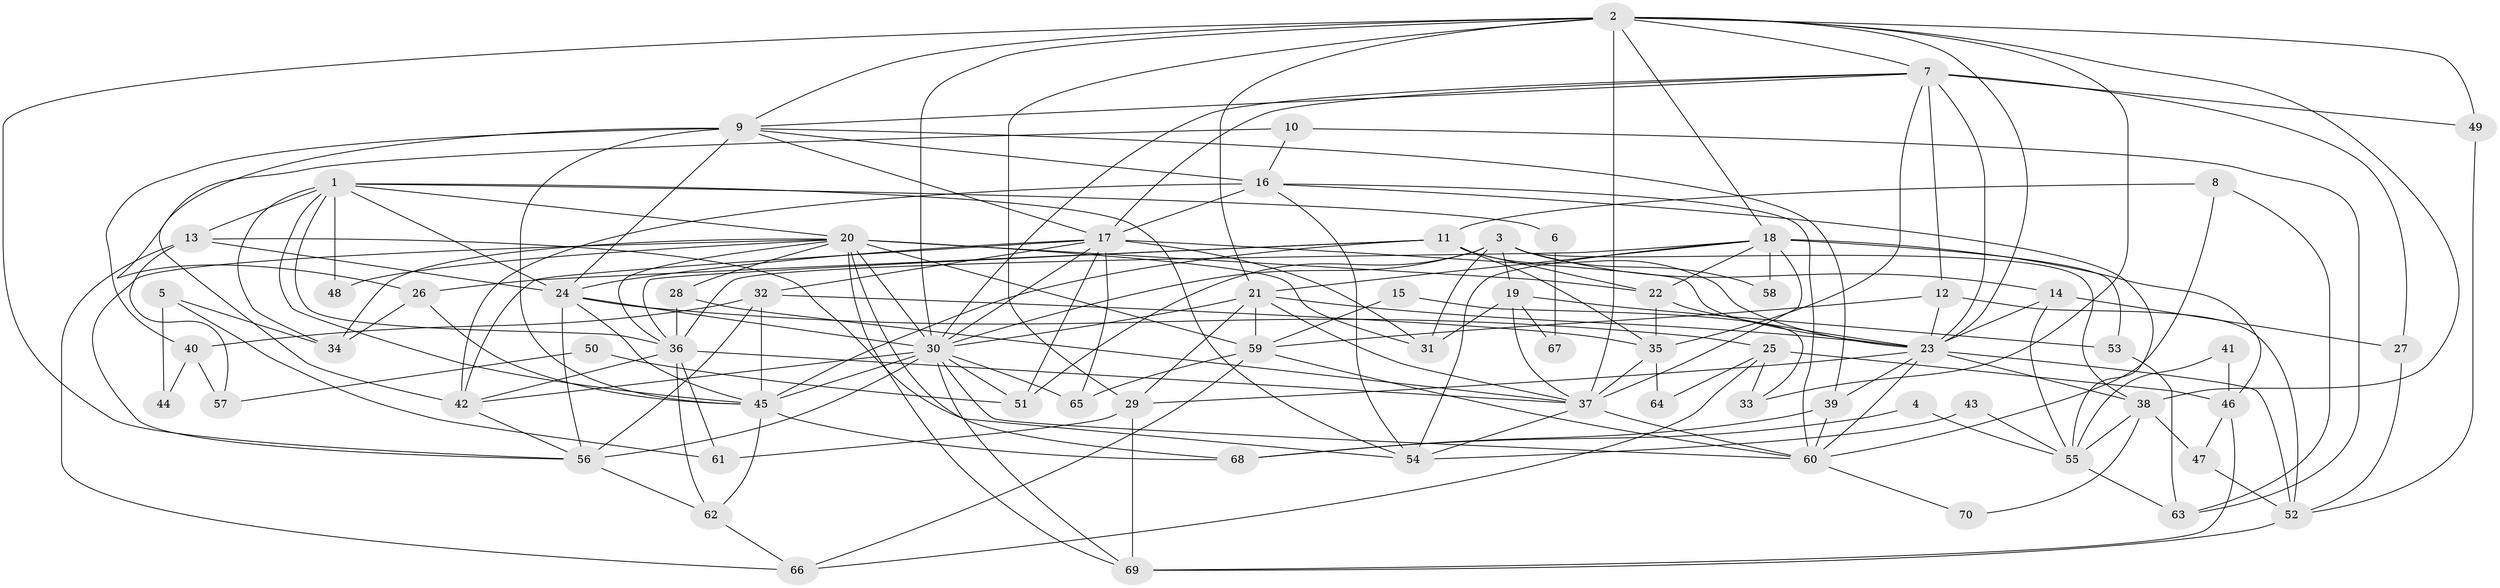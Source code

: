 // original degree distribution, {6: 0.11510791366906475, 3: 0.22302158273381295, 5: 0.2014388489208633, 2: 0.18705035971223022, 4: 0.2302158273381295, 7: 0.02158273381294964, 9: 0.014388489208633094, 8: 0.007194244604316547}
// Generated by graph-tools (version 1.1) at 2025/36/03/09/25 02:36:19]
// undirected, 70 vertices, 184 edges
graph export_dot {
graph [start="1"]
  node [color=gray90,style=filled];
  1;
  2;
  3;
  4;
  5;
  6;
  7;
  8;
  9;
  10;
  11;
  12;
  13;
  14;
  15;
  16;
  17;
  18;
  19;
  20;
  21;
  22;
  23;
  24;
  25;
  26;
  27;
  28;
  29;
  30;
  31;
  32;
  33;
  34;
  35;
  36;
  37;
  38;
  39;
  40;
  41;
  42;
  43;
  44;
  45;
  46;
  47;
  48;
  49;
  50;
  51;
  52;
  53;
  54;
  55;
  56;
  57;
  58;
  59;
  60;
  61;
  62;
  63;
  64;
  65;
  66;
  67;
  68;
  69;
  70;
  1 -- 6 [weight=2.0];
  1 -- 13 [weight=1.0];
  1 -- 20 [weight=1.0];
  1 -- 24 [weight=1.0];
  1 -- 34 [weight=2.0];
  1 -- 36 [weight=1.0];
  1 -- 45 [weight=1.0];
  1 -- 48 [weight=1.0];
  1 -- 54 [weight=1.0];
  2 -- 7 [weight=1.0];
  2 -- 9 [weight=1.0];
  2 -- 18 [weight=1.0];
  2 -- 21 [weight=1.0];
  2 -- 23 [weight=1.0];
  2 -- 29 [weight=2.0];
  2 -- 30 [weight=1.0];
  2 -- 33 [weight=1.0];
  2 -- 37 [weight=1.0];
  2 -- 38 [weight=1.0];
  2 -- 49 [weight=1.0];
  2 -- 56 [weight=1.0];
  3 -- 14 [weight=1.0];
  3 -- 19 [weight=1.0];
  3 -- 30 [weight=1.0];
  3 -- 31 [weight=1.0];
  3 -- 38 [weight=1.0];
  3 -- 51 [weight=1.0];
  3 -- 58 [weight=1.0];
  4 -- 55 [weight=1.0];
  4 -- 68 [weight=1.0];
  5 -- 34 [weight=1.0];
  5 -- 44 [weight=1.0];
  5 -- 61 [weight=1.0];
  6 -- 67 [weight=1.0];
  7 -- 9 [weight=1.0];
  7 -- 12 [weight=1.0];
  7 -- 17 [weight=1.0];
  7 -- 23 [weight=2.0];
  7 -- 27 [weight=1.0];
  7 -- 30 [weight=1.0];
  7 -- 35 [weight=1.0];
  7 -- 49 [weight=1.0];
  8 -- 11 [weight=1.0];
  8 -- 60 [weight=1.0];
  8 -- 63 [weight=1.0];
  9 -- 16 [weight=1.0];
  9 -- 17 [weight=1.0];
  9 -- 24 [weight=1.0];
  9 -- 26 [weight=1.0];
  9 -- 39 [weight=1.0];
  9 -- 40 [weight=1.0];
  9 -- 45 [weight=2.0];
  10 -- 16 [weight=1.0];
  10 -- 42 [weight=1.0];
  10 -- 63 [weight=1.0];
  11 -- 22 [weight=1.0];
  11 -- 23 [weight=1.0];
  11 -- 26 [weight=1.0];
  11 -- 35 [weight=1.0];
  11 -- 36 [weight=1.0];
  11 -- 45 [weight=1.0];
  12 -- 23 [weight=1.0];
  12 -- 52 [weight=1.0];
  12 -- 59 [weight=1.0];
  13 -- 24 [weight=1.0];
  13 -- 54 [weight=1.0];
  13 -- 57 [weight=1.0];
  13 -- 66 [weight=1.0];
  14 -- 23 [weight=1.0];
  14 -- 27 [weight=1.0];
  14 -- 55 [weight=1.0];
  15 -- 33 [weight=1.0];
  15 -- 59 [weight=1.0];
  16 -- 17 [weight=2.0];
  16 -- 42 [weight=2.0];
  16 -- 54 [weight=1.0];
  16 -- 55 [weight=1.0];
  16 -- 60 [weight=1.0];
  17 -- 23 [weight=1.0];
  17 -- 24 [weight=1.0];
  17 -- 30 [weight=1.0];
  17 -- 31 [weight=1.0];
  17 -- 32 [weight=1.0];
  17 -- 42 [weight=1.0];
  17 -- 51 [weight=1.0];
  17 -- 65 [weight=1.0];
  18 -- 21 [weight=1.0];
  18 -- 22 [weight=2.0];
  18 -- 36 [weight=1.0];
  18 -- 37 [weight=2.0];
  18 -- 46 [weight=1.0];
  18 -- 53 [weight=1.0];
  18 -- 54 [weight=1.0];
  18 -- 58 [weight=1.0];
  19 -- 31 [weight=1.0];
  19 -- 37 [weight=1.0];
  19 -- 53 [weight=1.0];
  19 -- 67 [weight=1.0];
  20 -- 22 [weight=1.0];
  20 -- 28 [weight=1.0];
  20 -- 30 [weight=4.0];
  20 -- 31 [weight=1.0];
  20 -- 34 [weight=1.0];
  20 -- 36 [weight=2.0];
  20 -- 48 [weight=1.0];
  20 -- 56 [weight=1.0];
  20 -- 59 [weight=1.0];
  20 -- 68 [weight=1.0];
  20 -- 69 [weight=1.0];
  21 -- 23 [weight=1.0];
  21 -- 29 [weight=1.0];
  21 -- 30 [weight=2.0];
  21 -- 37 [weight=1.0];
  21 -- 59 [weight=1.0];
  22 -- 23 [weight=1.0];
  22 -- 35 [weight=1.0];
  23 -- 29 [weight=1.0];
  23 -- 38 [weight=1.0];
  23 -- 39 [weight=1.0];
  23 -- 52 [weight=1.0];
  23 -- 60 [weight=1.0];
  24 -- 25 [weight=1.0];
  24 -- 30 [weight=1.0];
  24 -- 45 [weight=2.0];
  24 -- 56 [weight=1.0];
  25 -- 33 [weight=1.0];
  25 -- 46 [weight=1.0];
  25 -- 64 [weight=1.0];
  25 -- 66 [weight=1.0];
  26 -- 34 [weight=1.0];
  26 -- 45 [weight=1.0];
  27 -- 52 [weight=1.0];
  28 -- 36 [weight=1.0];
  28 -- 37 [weight=1.0];
  29 -- 61 [weight=1.0];
  29 -- 69 [weight=1.0];
  30 -- 42 [weight=1.0];
  30 -- 45 [weight=1.0];
  30 -- 51 [weight=1.0];
  30 -- 56 [weight=1.0];
  30 -- 60 [weight=1.0];
  30 -- 65 [weight=2.0];
  30 -- 69 [weight=1.0];
  32 -- 35 [weight=1.0];
  32 -- 40 [weight=1.0];
  32 -- 45 [weight=2.0];
  32 -- 56 [weight=2.0];
  35 -- 37 [weight=1.0];
  35 -- 64 [weight=1.0];
  36 -- 37 [weight=1.0];
  36 -- 42 [weight=1.0];
  36 -- 61 [weight=1.0];
  36 -- 62 [weight=1.0];
  37 -- 54 [weight=1.0];
  37 -- 60 [weight=1.0];
  38 -- 47 [weight=1.0];
  38 -- 55 [weight=1.0];
  38 -- 70 [weight=1.0];
  39 -- 60 [weight=1.0];
  39 -- 68 [weight=1.0];
  40 -- 44 [weight=1.0];
  40 -- 57 [weight=1.0];
  41 -- 46 [weight=1.0];
  41 -- 55 [weight=1.0];
  42 -- 56 [weight=1.0];
  43 -- 54 [weight=1.0];
  43 -- 55 [weight=1.0];
  45 -- 62 [weight=1.0];
  45 -- 68 [weight=1.0];
  46 -- 47 [weight=1.0];
  46 -- 69 [weight=1.0];
  47 -- 52 [weight=1.0];
  49 -- 52 [weight=1.0];
  50 -- 51 [weight=1.0];
  50 -- 57 [weight=1.0];
  52 -- 69 [weight=1.0];
  53 -- 63 [weight=1.0];
  55 -- 63 [weight=1.0];
  56 -- 62 [weight=1.0];
  59 -- 60 [weight=1.0];
  59 -- 65 [weight=1.0];
  59 -- 66 [weight=1.0];
  60 -- 70 [weight=1.0];
  62 -- 66 [weight=1.0];
}
